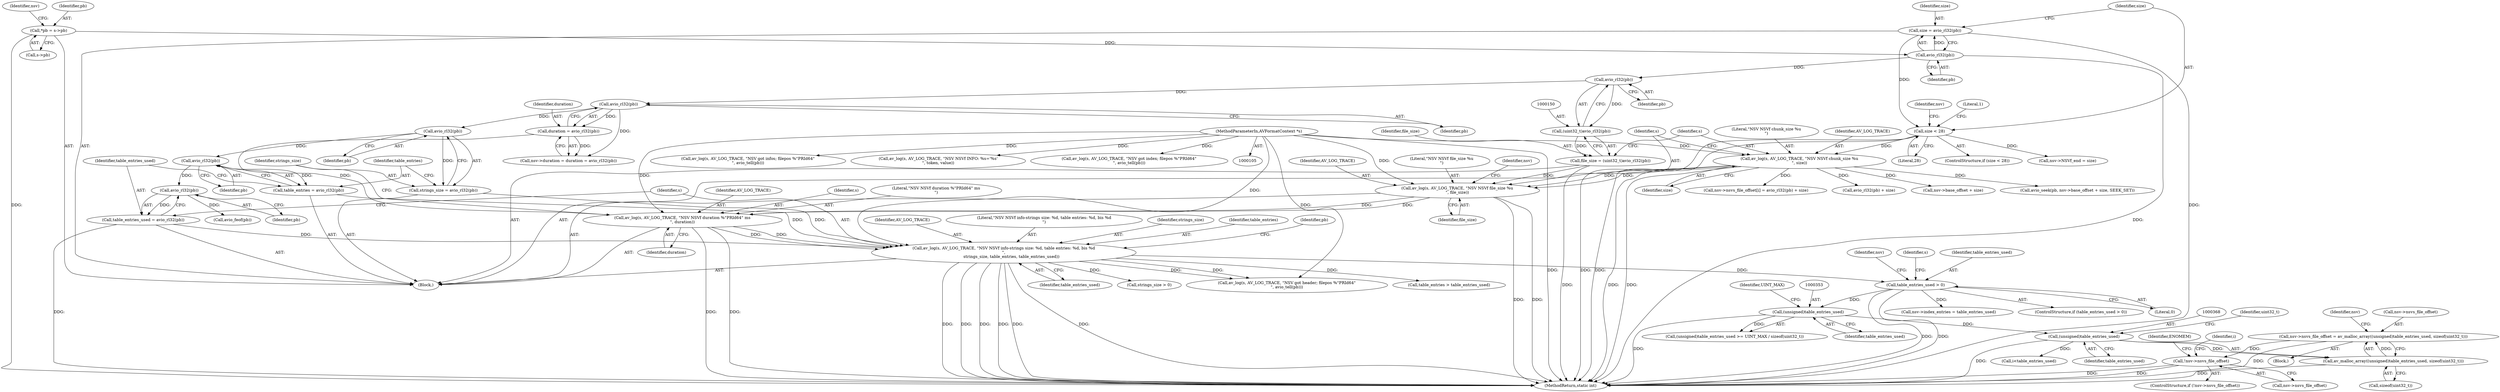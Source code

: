 digraph "0_FFmpeg_c24bcb553650b91e9eff15ef6e54ca73de2453b7@API" {
"1000362" [label="(Call,nsv->nsvs_file_offset = av_malloc_array((unsigned)table_entries_used, sizeof(uint32_t)))"];
"1000366" [label="(Call,av_malloc_array((unsigned)table_entries_used, sizeof(uint32_t)))"];
"1000367" [label="(Call,(unsigned)table_entries_used)"];
"1000352" [label="(Call,(unsigned)table_entries_used)"];
"1000340" [label="(Call,table_entries_used > 0)"];
"1000188" [label="(Call,av_log(s, AV_LOG_TRACE, \"NSV NSVf info-strings size: %d, table entries: %d, bis %d\n\",\n            strings_size, table_entries, table_entries_used))"];
"1000171" [label="(Call,av_log(s, AV_LOG_TRACE, \"NSV NSVf duration %\"PRId64\" ms\n\", duration))"];
"1000158" [label="(Call,av_log(s, AV_LOG_TRACE, \"NSV NSVf file_size %u\n\", file_size))"];
"1000153" [label="(Call,av_log(s, AV_LOG_TRACE, \"NSV NSVf chunk_size %u\n\", size))"];
"1000106" [label="(MethodParameterIn,AVFormatContext *s)"];
"1000136" [label="(Call,size < 28)"];
"1000131" [label="(Call,size = avio_rl32(pb))"];
"1000133" [label="(Call,avio_rl32(pb))"];
"1000115" [label="(Call,*pb = s->pb)"];
"1000147" [label="(Call,file_size = (uint32_t)avio_rl32(pb))"];
"1000149" [label="(Call,(uint32_t)avio_rl32(pb))"];
"1000151" [label="(Call,avio_rl32(pb))"];
"1000167" [label="(Call,duration = avio_rl32(pb))"];
"1000169" [label="(Call,avio_rl32(pb))"];
"1000176" [label="(Call,strings_size = avio_rl32(pb))"];
"1000178" [label="(Call,avio_rl32(pb))"];
"1000180" [label="(Call,table_entries = avio_rl32(pb))"];
"1000182" [label="(Call,avio_rl32(pb))"];
"1000184" [label="(Call,table_entries_used = avio_rl32(pb))"];
"1000186" [label="(Call,avio_rl32(pb))"];
"1000373" [label="(Call,!nsv->nsvs_file_offset)"];
"1000177" [label="(Identifier,strings_size)"];
"1000170" [label="(Identifier,pb)"];
"1000347" [label="(Identifier,nsv)"];
"1000152" [label="(Identifier,pb)"];
"1000147" [label="(Call,file_size = (uint32_t)avio_rl32(pb))"];
"1000133" [label="(Call,avio_rl32(pb))"];
"1000171" [label="(Call,av_log(s, AV_LOG_TRACE, \"NSV NSVf duration %\"PRId64\" ms\n\", duration))"];
"1000178" [label="(Call,avio_rl32(pb))"];
"1000137" [label="(Identifier,size)"];
"1000149" [label="(Call,(uint32_t)avio_rl32(pb))"];
"1000188" [label="(Call,av_log(s, AV_LOG_TRACE, \"NSV NSVf info-strings size: %d, table entries: %d, bis %d\n\",\n            strings_size, table_entries, table_entries_used))"];
"1000455" [label="(Call,avio_seek(pb, nsv->base_offset + size, SEEK_SET))"];
"1000370" [label="(Call,sizeof(uint32_t))"];
"1000134" [label="(Identifier,pb)"];
"1000161" [label="(Literal,\"NSV NSVf file_size %u\n\")"];
"1000157" [label="(Identifier,size)"];
"1000132" [label="(Identifier,size)"];
"1000356" [label="(Identifier,UINT_MAX)"];
"1000333" [label="(Call,av_log(s, AV_LOG_TRACE, \"NSV got infos; filepos %\"PRId64\"\n\", avio_tell(pb)))"];
"1000371" [label="(Identifier,uint32_t)"];
"1000311" [label="(Call,av_log(s, AV_LOG_TRACE, \"NSV NSVf INFO: %s='%s'\n\", token, value))"];
"1000343" [label="(Block,)"];
"1000176" [label="(Call,strings_size = avio_rl32(pb))"];
"1000450" [label="(Identifier,s)"];
"1000116" [label="(Identifier,pb)"];
"1000179" [label="(Identifier,pb)"];
"1000180" [label="(Call,table_entries = avio_rl32(pb))"];
"1000144" [label="(Identifier,nsv)"];
"1000173" [label="(Identifier,AV_LOG_TRACE)"];
"1000128" [label="(Identifier,nsv)"];
"1000107" [label="(Block,)"];
"1000352" [label="(Call,(unsigned)table_entries_used)"];
"1000131" [label="(Call,size = avio_rl32(pb))"];
"1000476" [label="(MethodReturn,static int)"];
"1000190" [label="(Identifier,AV_LOG_TRACE)"];
"1000138" [label="(Literal,28)"];
"1000162" [label="(Identifier,file_size)"];
"1000184" [label="(Call,table_entries_used = avio_rl32(pb))"];
"1000367" [label="(Call,(unsigned)table_entries_used)"];
"1000175" [label="(Identifier,duration)"];
"1000141" [label="(Literal,1)"];
"1000117" [label="(Call,s->pb)"];
"1000172" [label="(Identifier,s)"];
"1000191" [label="(Literal,\"NSV NSVf info-strings size: %d, table entries: %d, bis %d\n\")"];
"1000106" [label="(MethodParameterIn,AVFormatContext *s)"];
"1000389" [label="(Call,nsv->nsvs_file_offset[i] = avio_rl32(pb) + size)"];
"1000345" [label="(Call,nsv->index_entries = table_entries_used)"];
"1000395" [label="(Call,avio_rl32(pb) + size)"];
"1000183" [label="(Identifier,pb)"];
"1000174" [label="(Literal,\"NSV NSVf duration %\"PRId64\" ms\n\")"];
"1000148" [label="(Identifier,file_size)"];
"1000375" [label="(Identifier,nsv)"];
"1000192" [label="(Identifier,strings_size)"];
"1000363" [label="(Call,nsv->nsvs_file_offset)"];
"1000457" [label="(Call,nsv->base_offset + size)"];
"1000158" [label="(Call,av_log(s, AV_LOG_TRACE, \"NSV NSVf file_size %u\n\", file_size))"];
"1000208" [label="(Call,strings_size > 0)"];
"1000154" [label="(Identifier,s)"];
"1000186" [label="(Call,avio_rl32(pb))"];
"1000193" [label="(Identifier,table_entries)"];
"1000362" [label="(Call,nsv->nsvs_file_offset = av_malloc_array((unsigned)table_entries_used, sizeof(uint32_t)))"];
"1000379" [label="(Identifier,ENOMEM)"];
"1000366" [label="(Call,av_malloc_array((unsigned)table_entries_used, sizeof(uint32_t)))"];
"1000339" [label="(ControlStructure,if (table_entries_used > 0))"];
"1000167" [label="(Call,duration = avio_rl32(pb))"];
"1000153" [label="(Call,av_log(s, AV_LOG_TRACE, \"NSV NSVf chunk_size %u\n\", size))"];
"1000351" [label="(Call,(unsigned)table_entries_used >= UINT_MAX / sizeof(uint32_t))"];
"1000185" [label="(Identifier,table_entries_used)"];
"1000155" [label="(Identifier,AV_LOG_TRACE)"];
"1000341" [label="(Identifier,table_entries_used)"];
"1000384" [label="(Call,i<table_entries_used)"];
"1000135" [label="(ControlStructure,if (size < 28))"];
"1000201" [label="(Call,av_log(s, AV_LOG_TRACE, \"NSV got header; filepos %\"PRId64\"\n\", avio_tell(pb)))"];
"1000382" [label="(Identifier,i)"];
"1000189" [label="(Identifier,s)"];
"1000168" [label="(Identifier,duration)"];
"1000182" [label="(Call,avio_rl32(pb))"];
"1000165" [label="(Identifier,nsv)"];
"1000197" [label="(Identifier,pb)"];
"1000401" [label="(Call,table_entries > table_entries_used)"];
"1000373" [label="(Call,!nsv->nsvs_file_offset)"];
"1000169" [label="(Call,avio_rl32(pb))"];
"1000194" [label="(Identifier,table_entries_used)"];
"1000160" [label="(Identifier,AV_LOG_TRACE)"];
"1000187" [label="(Identifier,pb)"];
"1000354" [label="(Identifier,table_entries_used)"];
"1000342" [label="(Literal,0)"];
"1000151" [label="(Call,avio_rl32(pb))"];
"1000369" [label="(Identifier,table_entries_used)"];
"1000181" [label="(Identifier,table_entries)"];
"1000136" [label="(Call,size < 28)"];
"1000372" [label="(ControlStructure,if (!nsv->nsvs_file_offset))"];
"1000374" [label="(Call,nsv->nsvs_file_offset)"];
"1000115" [label="(Call,*pb = s->pb)"];
"1000449" [label="(Call,av_log(s, AV_LOG_TRACE, \"NSV got index; filepos %\"PRId64\"\n\", avio_tell(pb)))"];
"1000340" [label="(Call,table_entries_used > 0)"];
"1000142" [label="(Call,nsv->NSVf_end = size)"];
"1000156" [label="(Literal,\"NSV NSVf chunk_size %u\n\")"];
"1000196" [label="(Call,avio_feof(pb))"];
"1000159" [label="(Identifier,s)"];
"1000163" [label="(Call,nsv->duration = duration = avio_rl32(pb))"];
"1000362" -> "1000343"  [label="AST: "];
"1000362" -> "1000366"  [label="CFG: "];
"1000363" -> "1000362"  [label="AST: "];
"1000366" -> "1000362"  [label="AST: "];
"1000375" -> "1000362"  [label="CFG: "];
"1000362" -> "1000476"  [label="DDG: "];
"1000366" -> "1000362"  [label="DDG: "];
"1000362" -> "1000373"  [label="DDG: "];
"1000366" -> "1000370"  [label="CFG: "];
"1000367" -> "1000366"  [label="AST: "];
"1000370" -> "1000366"  [label="AST: "];
"1000366" -> "1000476"  [label="DDG: "];
"1000367" -> "1000366"  [label="DDG: "];
"1000367" -> "1000369"  [label="CFG: "];
"1000368" -> "1000367"  [label="AST: "];
"1000369" -> "1000367"  [label="AST: "];
"1000371" -> "1000367"  [label="CFG: "];
"1000367" -> "1000476"  [label="DDG: "];
"1000352" -> "1000367"  [label="DDG: "];
"1000367" -> "1000384"  [label="DDG: "];
"1000352" -> "1000351"  [label="AST: "];
"1000352" -> "1000354"  [label="CFG: "];
"1000353" -> "1000352"  [label="AST: "];
"1000354" -> "1000352"  [label="AST: "];
"1000356" -> "1000352"  [label="CFG: "];
"1000352" -> "1000476"  [label="DDG: "];
"1000352" -> "1000351"  [label="DDG: "];
"1000340" -> "1000352"  [label="DDG: "];
"1000340" -> "1000339"  [label="AST: "];
"1000340" -> "1000342"  [label="CFG: "];
"1000341" -> "1000340"  [label="AST: "];
"1000342" -> "1000340"  [label="AST: "];
"1000347" -> "1000340"  [label="CFG: "];
"1000450" -> "1000340"  [label="CFG: "];
"1000340" -> "1000476"  [label="DDG: "];
"1000340" -> "1000476"  [label="DDG: "];
"1000188" -> "1000340"  [label="DDG: "];
"1000340" -> "1000345"  [label="DDG: "];
"1000188" -> "1000107"  [label="AST: "];
"1000188" -> "1000194"  [label="CFG: "];
"1000189" -> "1000188"  [label="AST: "];
"1000190" -> "1000188"  [label="AST: "];
"1000191" -> "1000188"  [label="AST: "];
"1000192" -> "1000188"  [label="AST: "];
"1000193" -> "1000188"  [label="AST: "];
"1000194" -> "1000188"  [label="AST: "];
"1000197" -> "1000188"  [label="CFG: "];
"1000188" -> "1000476"  [label="DDG: "];
"1000188" -> "1000476"  [label="DDG: "];
"1000188" -> "1000476"  [label="DDG: "];
"1000188" -> "1000476"  [label="DDG: "];
"1000188" -> "1000476"  [label="DDG: "];
"1000188" -> "1000476"  [label="DDG: "];
"1000171" -> "1000188"  [label="DDG: "];
"1000171" -> "1000188"  [label="DDG: "];
"1000106" -> "1000188"  [label="DDG: "];
"1000176" -> "1000188"  [label="DDG: "];
"1000180" -> "1000188"  [label="DDG: "];
"1000184" -> "1000188"  [label="DDG: "];
"1000188" -> "1000201"  [label="DDG: "];
"1000188" -> "1000201"  [label="DDG: "];
"1000188" -> "1000208"  [label="DDG: "];
"1000188" -> "1000401"  [label="DDG: "];
"1000171" -> "1000107"  [label="AST: "];
"1000171" -> "1000175"  [label="CFG: "];
"1000172" -> "1000171"  [label="AST: "];
"1000173" -> "1000171"  [label="AST: "];
"1000174" -> "1000171"  [label="AST: "];
"1000175" -> "1000171"  [label="AST: "];
"1000177" -> "1000171"  [label="CFG: "];
"1000171" -> "1000476"  [label="DDG: "];
"1000171" -> "1000476"  [label="DDG: "];
"1000158" -> "1000171"  [label="DDG: "];
"1000158" -> "1000171"  [label="DDG: "];
"1000106" -> "1000171"  [label="DDG: "];
"1000167" -> "1000171"  [label="DDG: "];
"1000158" -> "1000107"  [label="AST: "];
"1000158" -> "1000162"  [label="CFG: "];
"1000159" -> "1000158"  [label="AST: "];
"1000160" -> "1000158"  [label="AST: "];
"1000161" -> "1000158"  [label="AST: "];
"1000162" -> "1000158"  [label="AST: "];
"1000165" -> "1000158"  [label="CFG: "];
"1000158" -> "1000476"  [label="DDG: "];
"1000158" -> "1000476"  [label="DDG: "];
"1000153" -> "1000158"  [label="DDG: "];
"1000153" -> "1000158"  [label="DDG: "];
"1000106" -> "1000158"  [label="DDG: "];
"1000147" -> "1000158"  [label="DDG: "];
"1000153" -> "1000107"  [label="AST: "];
"1000153" -> "1000157"  [label="CFG: "];
"1000154" -> "1000153"  [label="AST: "];
"1000155" -> "1000153"  [label="AST: "];
"1000156" -> "1000153"  [label="AST: "];
"1000157" -> "1000153"  [label="AST: "];
"1000159" -> "1000153"  [label="CFG: "];
"1000153" -> "1000476"  [label="DDG: "];
"1000153" -> "1000476"  [label="DDG: "];
"1000106" -> "1000153"  [label="DDG: "];
"1000136" -> "1000153"  [label="DDG: "];
"1000153" -> "1000389"  [label="DDG: "];
"1000153" -> "1000395"  [label="DDG: "];
"1000153" -> "1000455"  [label="DDG: "];
"1000153" -> "1000457"  [label="DDG: "];
"1000106" -> "1000105"  [label="AST: "];
"1000106" -> "1000476"  [label="DDG: "];
"1000106" -> "1000201"  [label="DDG: "];
"1000106" -> "1000311"  [label="DDG: "];
"1000106" -> "1000333"  [label="DDG: "];
"1000106" -> "1000449"  [label="DDG: "];
"1000136" -> "1000135"  [label="AST: "];
"1000136" -> "1000138"  [label="CFG: "];
"1000137" -> "1000136"  [label="AST: "];
"1000138" -> "1000136"  [label="AST: "];
"1000141" -> "1000136"  [label="CFG: "];
"1000144" -> "1000136"  [label="CFG: "];
"1000136" -> "1000476"  [label="DDG: "];
"1000136" -> "1000476"  [label="DDG: "];
"1000131" -> "1000136"  [label="DDG: "];
"1000136" -> "1000142"  [label="DDG: "];
"1000131" -> "1000107"  [label="AST: "];
"1000131" -> "1000133"  [label="CFG: "];
"1000132" -> "1000131"  [label="AST: "];
"1000133" -> "1000131"  [label="AST: "];
"1000137" -> "1000131"  [label="CFG: "];
"1000131" -> "1000476"  [label="DDG: "];
"1000133" -> "1000131"  [label="DDG: "];
"1000133" -> "1000134"  [label="CFG: "];
"1000134" -> "1000133"  [label="AST: "];
"1000133" -> "1000476"  [label="DDG: "];
"1000115" -> "1000133"  [label="DDG: "];
"1000133" -> "1000151"  [label="DDG: "];
"1000115" -> "1000107"  [label="AST: "];
"1000115" -> "1000117"  [label="CFG: "];
"1000116" -> "1000115"  [label="AST: "];
"1000117" -> "1000115"  [label="AST: "];
"1000128" -> "1000115"  [label="CFG: "];
"1000115" -> "1000476"  [label="DDG: "];
"1000147" -> "1000107"  [label="AST: "];
"1000147" -> "1000149"  [label="CFG: "];
"1000148" -> "1000147"  [label="AST: "];
"1000149" -> "1000147"  [label="AST: "];
"1000154" -> "1000147"  [label="CFG: "];
"1000147" -> "1000476"  [label="DDG: "];
"1000149" -> "1000147"  [label="DDG: "];
"1000149" -> "1000151"  [label="CFG: "];
"1000150" -> "1000149"  [label="AST: "];
"1000151" -> "1000149"  [label="AST: "];
"1000151" -> "1000149"  [label="DDG: "];
"1000151" -> "1000152"  [label="CFG: "];
"1000152" -> "1000151"  [label="AST: "];
"1000151" -> "1000169"  [label="DDG: "];
"1000167" -> "1000163"  [label="AST: "];
"1000167" -> "1000169"  [label="CFG: "];
"1000168" -> "1000167"  [label="AST: "];
"1000169" -> "1000167"  [label="AST: "];
"1000163" -> "1000167"  [label="CFG: "];
"1000167" -> "1000163"  [label="DDG: "];
"1000169" -> "1000167"  [label="DDG: "];
"1000169" -> "1000170"  [label="CFG: "];
"1000170" -> "1000169"  [label="AST: "];
"1000169" -> "1000163"  [label="DDG: "];
"1000169" -> "1000178"  [label="DDG: "];
"1000176" -> "1000107"  [label="AST: "];
"1000176" -> "1000178"  [label="CFG: "];
"1000177" -> "1000176"  [label="AST: "];
"1000178" -> "1000176"  [label="AST: "];
"1000181" -> "1000176"  [label="CFG: "];
"1000178" -> "1000176"  [label="DDG: "];
"1000178" -> "1000179"  [label="CFG: "];
"1000179" -> "1000178"  [label="AST: "];
"1000178" -> "1000182"  [label="DDG: "];
"1000180" -> "1000107"  [label="AST: "];
"1000180" -> "1000182"  [label="CFG: "];
"1000181" -> "1000180"  [label="AST: "];
"1000182" -> "1000180"  [label="AST: "];
"1000185" -> "1000180"  [label="CFG: "];
"1000182" -> "1000180"  [label="DDG: "];
"1000182" -> "1000183"  [label="CFG: "];
"1000183" -> "1000182"  [label="AST: "];
"1000182" -> "1000186"  [label="DDG: "];
"1000184" -> "1000107"  [label="AST: "];
"1000184" -> "1000186"  [label="CFG: "];
"1000185" -> "1000184"  [label="AST: "];
"1000186" -> "1000184"  [label="AST: "];
"1000189" -> "1000184"  [label="CFG: "];
"1000184" -> "1000476"  [label="DDG: "];
"1000186" -> "1000184"  [label="DDG: "];
"1000186" -> "1000187"  [label="CFG: "];
"1000187" -> "1000186"  [label="AST: "];
"1000186" -> "1000196"  [label="DDG: "];
"1000373" -> "1000372"  [label="AST: "];
"1000373" -> "1000374"  [label="CFG: "];
"1000374" -> "1000373"  [label="AST: "];
"1000379" -> "1000373"  [label="CFG: "];
"1000382" -> "1000373"  [label="CFG: "];
"1000373" -> "1000476"  [label="DDG: "];
"1000373" -> "1000476"  [label="DDG: "];
}
